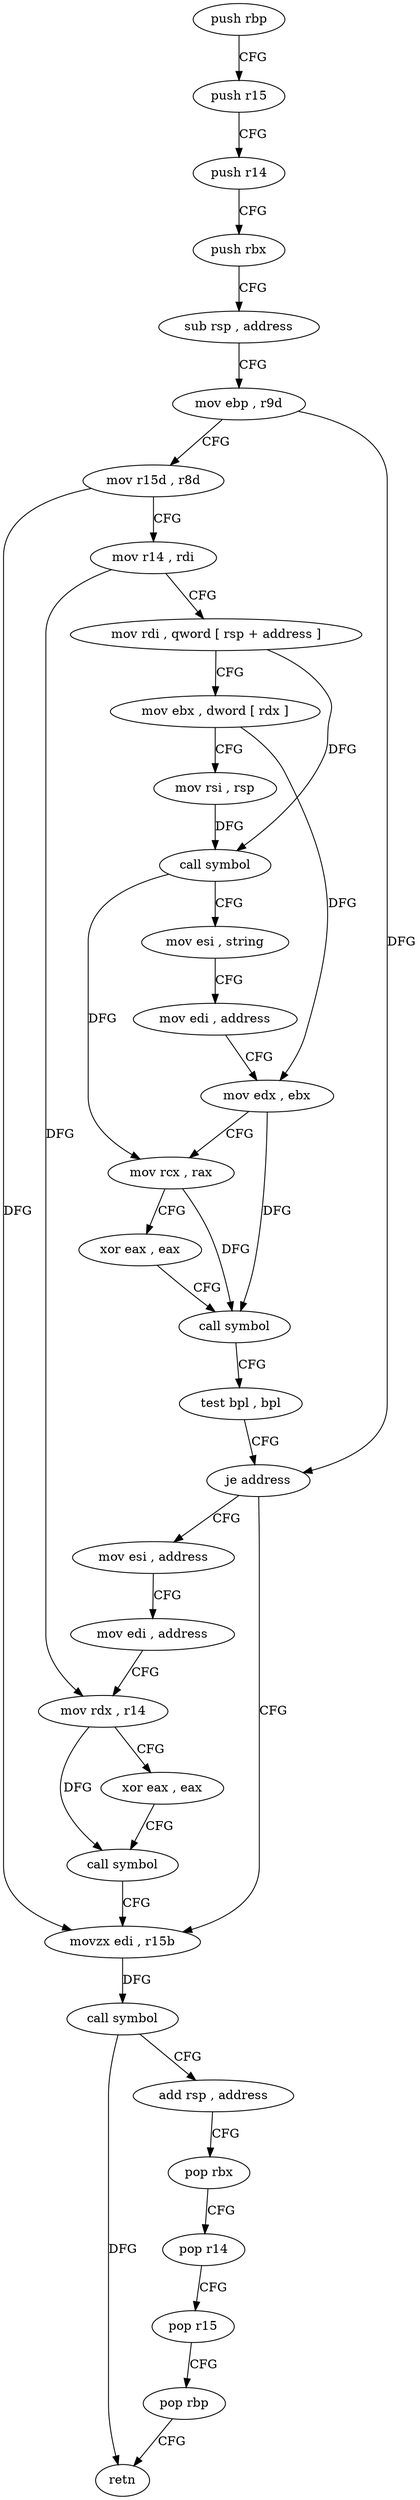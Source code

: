 digraph "func" {
"4224496" [label = "push rbp" ]
"4224497" [label = "push r15" ]
"4224499" [label = "push r14" ]
"4224501" [label = "push rbx" ]
"4224502" [label = "sub rsp , address" ]
"4224506" [label = "mov ebp , r9d" ]
"4224509" [label = "mov r15d , r8d" ]
"4224512" [label = "mov r14 , rdi" ]
"4224515" [label = "mov rdi , qword [ rsp + address ]" ]
"4224520" [label = "mov ebx , dword [ rdx ]" ]
"4224522" [label = "mov rsi , rsp" ]
"4224525" [label = "call symbol" ]
"4224530" [label = "mov esi , string" ]
"4224535" [label = "mov edi , address" ]
"4224540" [label = "mov edx , ebx" ]
"4224542" [label = "mov rcx , rax" ]
"4224545" [label = "xor eax , eax" ]
"4224547" [label = "call symbol" ]
"4224552" [label = "test bpl , bpl" ]
"4224555" [label = "je address" ]
"4224577" [label = "movzx edi , r15b" ]
"4224557" [label = "mov esi , address" ]
"4224581" [label = "call symbol" ]
"4224586" [label = "add rsp , address" ]
"4224590" [label = "pop rbx" ]
"4224591" [label = "pop r14" ]
"4224593" [label = "pop r15" ]
"4224595" [label = "pop rbp" ]
"4224596" [label = "retn" ]
"4224562" [label = "mov edi , address" ]
"4224567" [label = "mov rdx , r14" ]
"4224570" [label = "xor eax , eax" ]
"4224572" [label = "call symbol" ]
"4224496" -> "4224497" [ label = "CFG" ]
"4224497" -> "4224499" [ label = "CFG" ]
"4224499" -> "4224501" [ label = "CFG" ]
"4224501" -> "4224502" [ label = "CFG" ]
"4224502" -> "4224506" [ label = "CFG" ]
"4224506" -> "4224509" [ label = "CFG" ]
"4224506" -> "4224555" [ label = "DFG" ]
"4224509" -> "4224512" [ label = "CFG" ]
"4224509" -> "4224577" [ label = "DFG" ]
"4224512" -> "4224515" [ label = "CFG" ]
"4224512" -> "4224567" [ label = "DFG" ]
"4224515" -> "4224520" [ label = "CFG" ]
"4224515" -> "4224525" [ label = "DFG" ]
"4224520" -> "4224522" [ label = "CFG" ]
"4224520" -> "4224540" [ label = "DFG" ]
"4224522" -> "4224525" [ label = "DFG" ]
"4224525" -> "4224530" [ label = "CFG" ]
"4224525" -> "4224542" [ label = "DFG" ]
"4224530" -> "4224535" [ label = "CFG" ]
"4224535" -> "4224540" [ label = "CFG" ]
"4224540" -> "4224542" [ label = "CFG" ]
"4224540" -> "4224547" [ label = "DFG" ]
"4224542" -> "4224545" [ label = "CFG" ]
"4224542" -> "4224547" [ label = "DFG" ]
"4224545" -> "4224547" [ label = "CFG" ]
"4224547" -> "4224552" [ label = "CFG" ]
"4224552" -> "4224555" [ label = "CFG" ]
"4224555" -> "4224577" [ label = "CFG" ]
"4224555" -> "4224557" [ label = "CFG" ]
"4224577" -> "4224581" [ label = "DFG" ]
"4224557" -> "4224562" [ label = "CFG" ]
"4224581" -> "4224586" [ label = "CFG" ]
"4224581" -> "4224596" [ label = "DFG" ]
"4224586" -> "4224590" [ label = "CFG" ]
"4224590" -> "4224591" [ label = "CFG" ]
"4224591" -> "4224593" [ label = "CFG" ]
"4224593" -> "4224595" [ label = "CFG" ]
"4224595" -> "4224596" [ label = "CFG" ]
"4224562" -> "4224567" [ label = "CFG" ]
"4224567" -> "4224570" [ label = "CFG" ]
"4224567" -> "4224572" [ label = "DFG" ]
"4224570" -> "4224572" [ label = "CFG" ]
"4224572" -> "4224577" [ label = "CFG" ]
}
